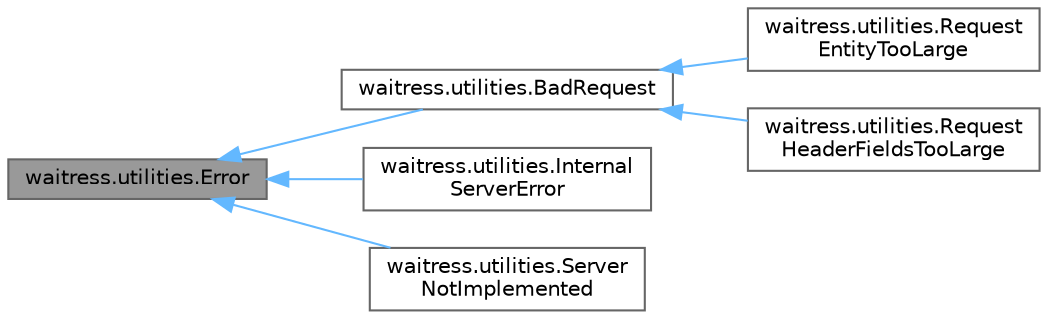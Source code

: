digraph "waitress.utilities.Error"
{
 // LATEX_PDF_SIZE
  bgcolor="transparent";
  edge [fontname=Helvetica,fontsize=10,labelfontname=Helvetica,labelfontsize=10];
  node [fontname=Helvetica,fontsize=10,shape=box,height=0.2,width=0.4];
  rankdir="LR";
  Node1 [id="Node000001",label="waitress.utilities.Error",height=0.2,width=0.4,color="gray40", fillcolor="grey60", style="filled", fontcolor="black",tooltip=" "];
  Node1 -> Node2 [id="edge1_Node000001_Node000002",dir="back",color="steelblue1",style="solid",tooltip=" "];
  Node2 [id="Node000002",label="waitress.utilities.BadRequest",height=0.2,width=0.4,color="gray40", fillcolor="white", style="filled",URL="$classwaitress_1_1utilities_1_1_bad_request.html",tooltip=" "];
  Node2 -> Node3 [id="edge2_Node000002_Node000003",dir="back",color="steelblue1",style="solid",tooltip=" "];
  Node3 [id="Node000003",label="waitress.utilities.Request\lEntityTooLarge",height=0.2,width=0.4,color="gray40", fillcolor="white", style="filled",URL="$classwaitress_1_1utilities_1_1_request_entity_too_large.html",tooltip=" "];
  Node2 -> Node4 [id="edge3_Node000002_Node000004",dir="back",color="steelblue1",style="solid",tooltip=" "];
  Node4 [id="Node000004",label="waitress.utilities.Request\lHeaderFieldsTooLarge",height=0.2,width=0.4,color="gray40", fillcolor="white", style="filled",URL="$classwaitress_1_1utilities_1_1_request_header_fields_too_large.html",tooltip=" "];
  Node1 -> Node5 [id="edge4_Node000001_Node000005",dir="back",color="steelblue1",style="solid",tooltip=" "];
  Node5 [id="Node000005",label="waitress.utilities.Internal\lServerError",height=0.2,width=0.4,color="gray40", fillcolor="white", style="filled",URL="$classwaitress_1_1utilities_1_1_internal_server_error.html",tooltip=" "];
  Node1 -> Node6 [id="edge5_Node000001_Node000006",dir="back",color="steelblue1",style="solid",tooltip=" "];
  Node6 [id="Node000006",label="waitress.utilities.Server\lNotImplemented",height=0.2,width=0.4,color="gray40", fillcolor="white", style="filled",URL="$classwaitress_1_1utilities_1_1_server_not_implemented.html",tooltip=" "];
}
